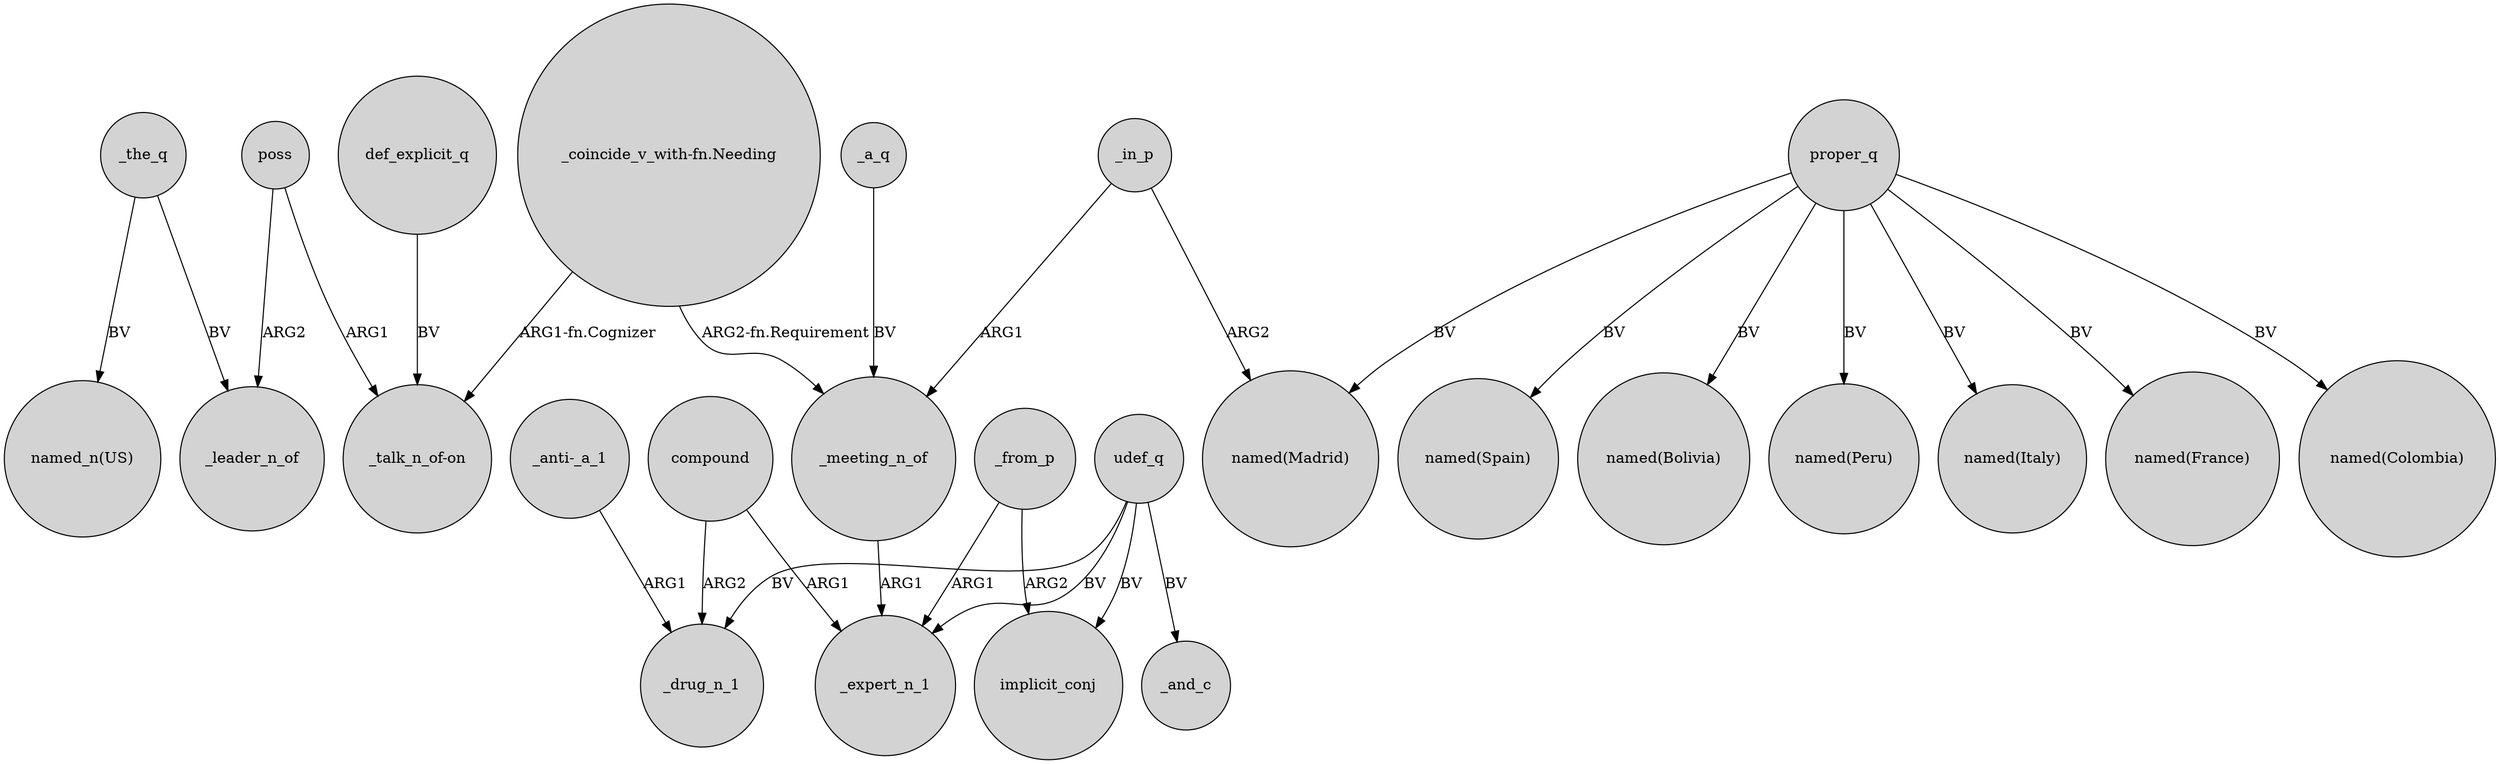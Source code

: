 digraph {
	node [shape=circle style=filled]
	_the_q -> _leader_n_of [label=BV]
	"_anti-_a_1" -> _drug_n_1 [label=ARG1]
	"_coincide_v_with-fn.Needing" -> _meeting_n_of [label="ARG2-fn.Requirement"]
	_the_q -> "named_n(US)" [label=BV]
	poss -> _leader_n_of [label=ARG2]
	compound -> _expert_n_1 [label=ARG1]
	proper_q -> "named(France)" [label=BV]
	proper_q -> "named(Colombia)" [label=BV]
	udef_q -> _and_c [label=BV]
	udef_q -> _drug_n_1 [label=BV]
	proper_q -> "named(Spain)" [label=BV]
	_from_p -> _expert_n_1 [label=ARG1]
	_a_q -> _meeting_n_of [label=BV]
	proper_q -> "named(Madrid)" [label=BV]
	_in_p -> _meeting_n_of [label=ARG1]
	poss -> "_talk_n_of-on" [label=ARG1]
	_from_p -> implicit_conj [label=ARG2]
	def_explicit_q -> "_talk_n_of-on" [label=BV]
	udef_q -> _expert_n_1 [label=BV]
	"_coincide_v_with-fn.Needing" -> "_talk_n_of-on" [label="ARG1-fn.Cognizer"]
	proper_q -> "named(Bolivia)" [label=BV]
	_meeting_n_of -> _expert_n_1 [label=ARG1]
	proper_q -> "named(Peru)" [label=BV]
	udef_q -> implicit_conj [label=BV]
	_in_p -> "named(Madrid)" [label=ARG2]
	proper_q -> "named(Italy)" [label=BV]
	compound -> _drug_n_1 [label=ARG2]
}
